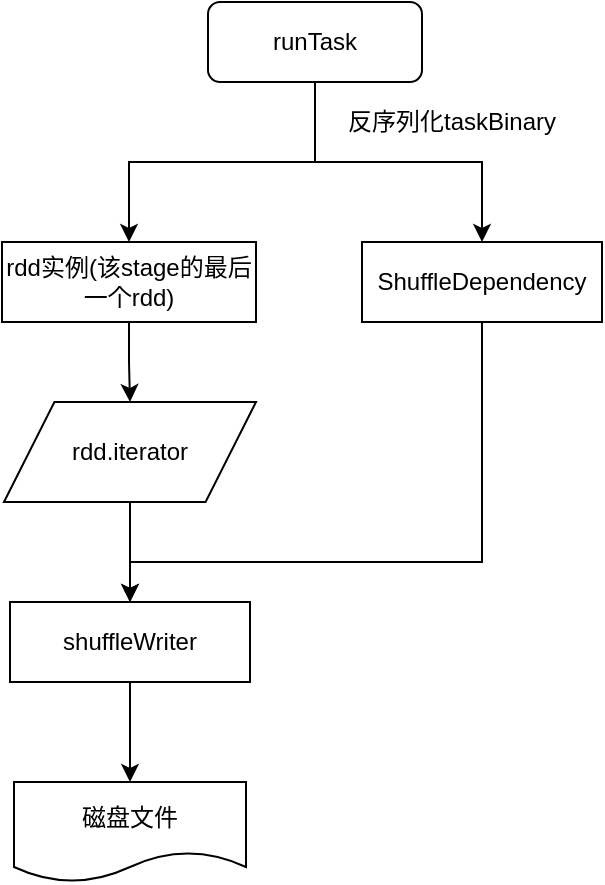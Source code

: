 <mxfile version="10.6.3" type="github"><diagram id="GozqLltv134RZaOXI-oZ" name="Page-1"><mxGraphModel dx="1154" dy="613" grid="1" gridSize="10" guides="1" tooltips="1" connect="1" arrows="1" fold="1" page="1" pageScale="1" pageWidth="827" pageHeight="1169" math="0" shadow="0"><root><mxCell id="0"/><mxCell id="1" parent="0"/><mxCell id="IxTcBKk8ibWGD9NwLMeH-11" style="edgeStyle=orthogonalEdgeStyle;rounded=0;orthogonalLoop=1;jettySize=auto;html=1;exitX=0.5;exitY=1;exitDx=0;exitDy=0;" edge="1" parent="1" source="IxTcBKk8ibWGD9NwLMeH-1" target="IxTcBKk8ibWGD9NwLMeH-9"><mxGeometry relative="1" as="geometry"/></mxCell><mxCell id="IxTcBKk8ibWGD9NwLMeH-12" style="edgeStyle=orthogonalEdgeStyle;rounded=0;orthogonalLoop=1;jettySize=auto;html=1;exitX=0.5;exitY=1;exitDx=0;exitDy=0;entryX=0.5;entryY=0;entryDx=0;entryDy=0;" edge="1" parent="1" source="IxTcBKk8ibWGD9NwLMeH-1" target="IxTcBKk8ibWGD9NwLMeH-10"><mxGeometry relative="1" as="geometry"/></mxCell><mxCell id="IxTcBKk8ibWGD9NwLMeH-1" value="runTask" style="rounded=1;whiteSpace=wrap;html=1;" vertex="1" parent="1"><mxGeometry x="293" y="50" width="107" height="40" as="geometry"/></mxCell><mxCell id="IxTcBKk8ibWGD9NwLMeH-6" value="反序列化taskBinary" style="text;html=1;strokeColor=none;fillColor=none;align=center;verticalAlign=middle;whiteSpace=wrap;rounded=0;" vertex="1" parent="1"><mxGeometry x="350" y="100" width="130" height="20" as="geometry"/></mxCell><mxCell id="IxTcBKk8ibWGD9NwLMeH-21" value="" style="edgeStyle=orthogonalEdgeStyle;rounded=0;orthogonalLoop=1;jettySize=auto;html=1;" edge="1" parent="1" source="IxTcBKk8ibWGD9NwLMeH-9" target="IxTcBKk8ibWGD9NwLMeH-14"><mxGeometry relative="1" as="geometry"/></mxCell><mxCell id="IxTcBKk8ibWGD9NwLMeH-9" value="rdd实例(该stage的最后一个rdd)" style="rounded=0;whiteSpace=wrap;html=1;" vertex="1" parent="1"><mxGeometry x="190" y="170" width="127" height="40" as="geometry"/></mxCell><mxCell id="IxTcBKk8ibWGD9NwLMeH-23" style="edgeStyle=orthogonalEdgeStyle;rounded=0;orthogonalLoop=1;jettySize=auto;html=1;exitX=0.5;exitY=1;exitDx=0;exitDy=0;" edge="1" parent="1" source="IxTcBKk8ibWGD9NwLMeH-10"><mxGeometry relative="1" as="geometry"><mxPoint x="254" y="350" as="targetPoint"/><Array as="points"><mxPoint x="430" y="330"/><mxPoint x="254" y="330"/></Array></mxGeometry></mxCell><mxCell id="IxTcBKk8ibWGD9NwLMeH-10" value="&lt;span&gt;ShuffleDependency&lt;/span&gt;" style="rounded=0;whiteSpace=wrap;html=1;" vertex="1" parent="1"><mxGeometry x="370" y="170" width="120" height="40" as="geometry"/></mxCell><mxCell id="IxTcBKk8ibWGD9NwLMeH-22" style="edgeStyle=orthogonalEdgeStyle;rounded=0;orthogonalLoop=1;jettySize=auto;html=1;exitX=0.5;exitY=1;exitDx=0;exitDy=0;entryX=0.5;entryY=0;entryDx=0;entryDy=0;" edge="1" parent="1" source="IxTcBKk8ibWGD9NwLMeH-14"><mxGeometry relative="1" as="geometry"><mxPoint x="254" y="350" as="targetPoint"/></mxGeometry></mxCell><mxCell id="IxTcBKk8ibWGD9NwLMeH-14" value="&lt;span&gt;rdd.iterator&lt;/span&gt;" style="shape=parallelogram;perimeter=parallelogramPerimeter;whiteSpace=wrap;html=1;" vertex="1" parent="1"><mxGeometry x="191" y="250" width="126" height="50" as="geometry"/></mxCell><mxCell id="IxTcBKk8ibWGD9NwLMeH-27" style="edgeStyle=orthogonalEdgeStyle;rounded=0;orthogonalLoop=1;jettySize=auto;html=1;exitX=0.5;exitY=1;exitDx=0;exitDy=0;entryX=0.5;entryY=0;entryDx=0;entryDy=0;" edge="1" parent="1" source="IxTcBKk8ibWGD9NwLMeH-24" target="IxTcBKk8ibWGD9NwLMeH-26"><mxGeometry relative="1" as="geometry"/></mxCell><mxCell id="IxTcBKk8ibWGD9NwLMeH-24" value="shuffleWriter" style="rounded=0;whiteSpace=wrap;html=1;" vertex="1" parent="1"><mxGeometry x="194" y="350" width="120" height="40" as="geometry"/></mxCell><mxCell id="IxTcBKk8ibWGD9NwLMeH-26" value="磁盘文件" style="shape=document;whiteSpace=wrap;html=1;boundedLbl=1;" vertex="1" parent="1"><mxGeometry x="196" y="440" width="116" height="50" as="geometry"/></mxCell></root></mxGraphModel></diagram></mxfile>